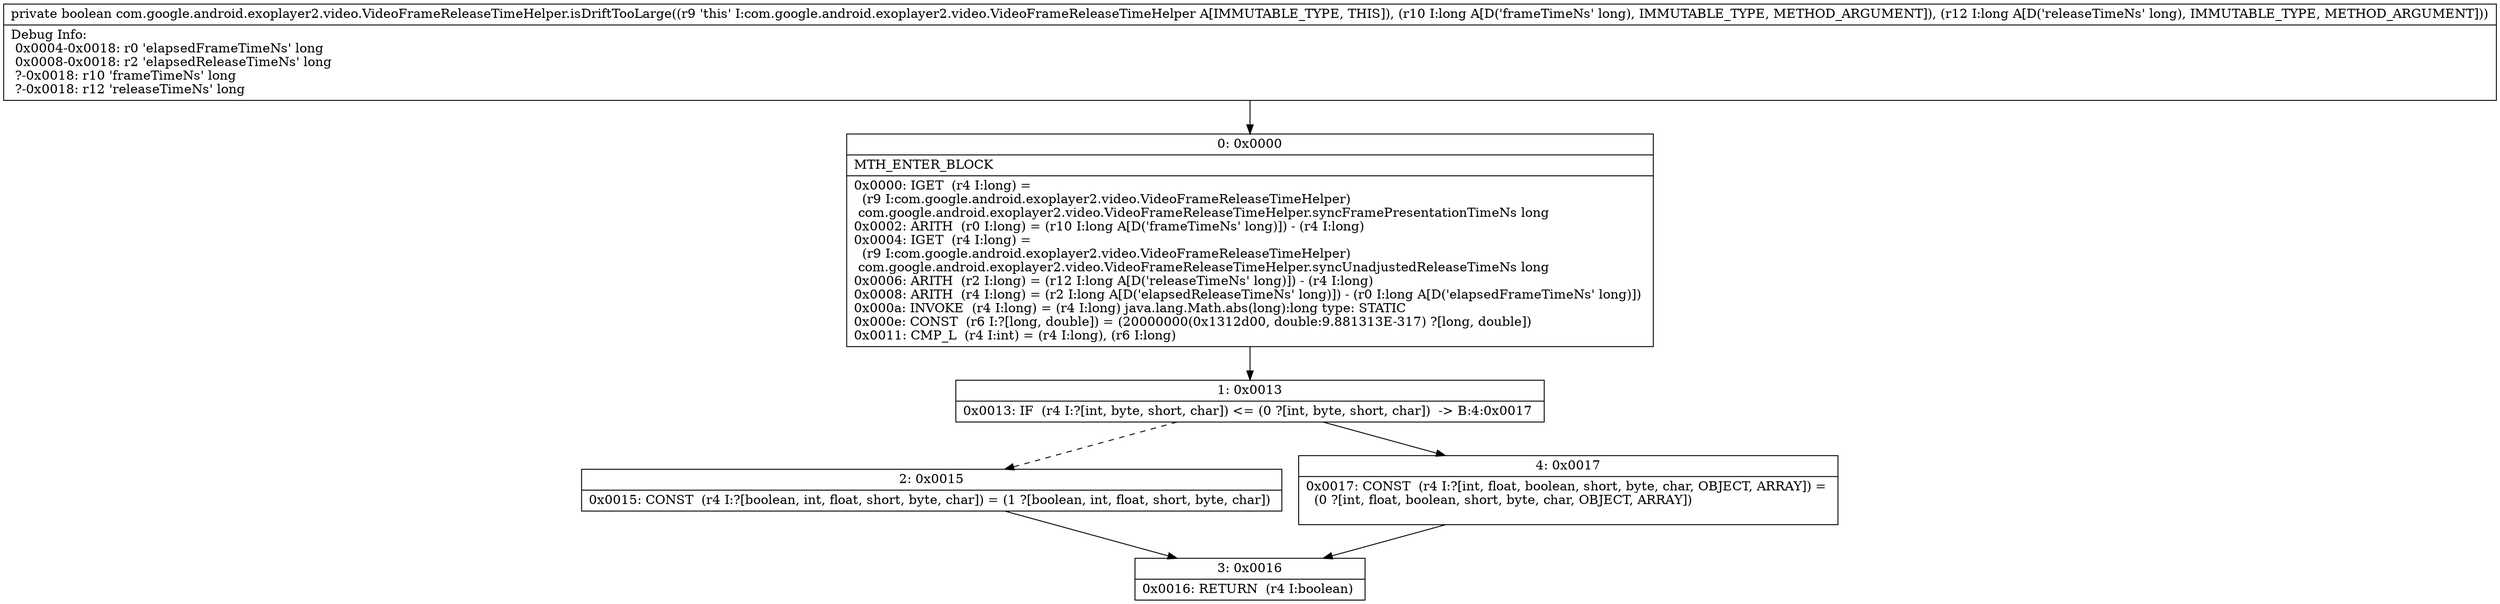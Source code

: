 digraph "CFG forcom.google.android.exoplayer2.video.VideoFrameReleaseTimeHelper.isDriftTooLarge(JJ)Z" {
Node_0 [shape=record,label="{0\:\ 0x0000|MTH_ENTER_BLOCK\l|0x0000: IGET  (r4 I:long) = \l  (r9 I:com.google.android.exoplayer2.video.VideoFrameReleaseTimeHelper)\l com.google.android.exoplayer2.video.VideoFrameReleaseTimeHelper.syncFramePresentationTimeNs long \l0x0002: ARITH  (r0 I:long) = (r10 I:long A[D('frameTimeNs' long)]) \- (r4 I:long) \l0x0004: IGET  (r4 I:long) = \l  (r9 I:com.google.android.exoplayer2.video.VideoFrameReleaseTimeHelper)\l com.google.android.exoplayer2.video.VideoFrameReleaseTimeHelper.syncUnadjustedReleaseTimeNs long \l0x0006: ARITH  (r2 I:long) = (r12 I:long A[D('releaseTimeNs' long)]) \- (r4 I:long) \l0x0008: ARITH  (r4 I:long) = (r2 I:long A[D('elapsedReleaseTimeNs' long)]) \- (r0 I:long A[D('elapsedFrameTimeNs' long)]) \l0x000a: INVOKE  (r4 I:long) = (r4 I:long) java.lang.Math.abs(long):long type: STATIC \l0x000e: CONST  (r6 I:?[long, double]) = (20000000(0x1312d00, double:9.881313E\-317) ?[long, double]) \l0x0011: CMP_L  (r4 I:int) = (r4 I:long), (r6 I:long) \l}"];
Node_1 [shape=record,label="{1\:\ 0x0013|0x0013: IF  (r4 I:?[int, byte, short, char]) \<= (0 ?[int, byte, short, char])  \-\> B:4:0x0017 \l}"];
Node_2 [shape=record,label="{2\:\ 0x0015|0x0015: CONST  (r4 I:?[boolean, int, float, short, byte, char]) = (1 ?[boolean, int, float, short, byte, char]) \l}"];
Node_3 [shape=record,label="{3\:\ 0x0016|0x0016: RETURN  (r4 I:boolean) \l}"];
Node_4 [shape=record,label="{4\:\ 0x0017|0x0017: CONST  (r4 I:?[int, float, boolean, short, byte, char, OBJECT, ARRAY]) = \l  (0 ?[int, float, boolean, short, byte, char, OBJECT, ARRAY])\l \l}"];
MethodNode[shape=record,label="{private boolean com.google.android.exoplayer2.video.VideoFrameReleaseTimeHelper.isDriftTooLarge((r9 'this' I:com.google.android.exoplayer2.video.VideoFrameReleaseTimeHelper A[IMMUTABLE_TYPE, THIS]), (r10 I:long A[D('frameTimeNs' long), IMMUTABLE_TYPE, METHOD_ARGUMENT]), (r12 I:long A[D('releaseTimeNs' long), IMMUTABLE_TYPE, METHOD_ARGUMENT]))  | Debug Info:\l  0x0004\-0x0018: r0 'elapsedFrameTimeNs' long\l  0x0008\-0x0018: r2 'elapsedReleaseTimeNs' long\l  ?\-0x0018: r10 'frameTimeNs' long\l  ?\-0x0018: r12 'releaseTimeNs' long\l}"];
MethodNode -> Node_0;
Node_0 -> Node_1;
Node_1 -> Node_2[style=dashed];
Node_1 -> Node_4;
Node_2 -> Node_3;
Node_4 -> Node_3;
}

